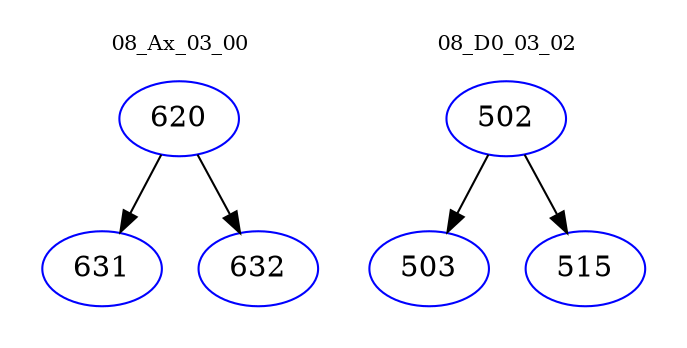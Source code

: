 digraph{
subgraph cluster_0 {
color = white
label = "08_Ax_03_00";
fontsize=10;
T0_620 [label="620", color="blue"]
T0_620 -> T0_631 [color="black"]
T0_631 [label="631", color="blue"]
T0_620 -> T0_632 [color="black"]
T0_632 [label="632", color="blue"]
}
subgraph cluster_1 {
color = white
label = "08_D0_03_02";
fontsize=10;
T1_502 [label="502", color="blue"]
T1_502 -> T1_503 [color="black"]
T1_503 [label="503", color="blue"]
T1_502 -> T1_515 [color="black"]
T1_515 [label="515", color="blue"]
}
}

